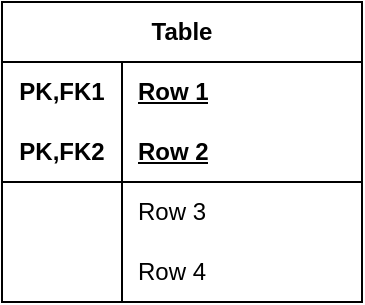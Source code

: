 <mxfile version="24.7.12">
  <diagram id="v_z6TfuOTxIrKjT4Syk2" name="Страница — 1">
    <mxGraphModel dx="1608" dy="1642" grid="1" gridSize="10" guides="1" tooltips="1" connect="1" arrows="1" fold="1" page="0" pageScale="1" pageWidth="827" pageHeight="1169" math="0" shadow="0">
      <root>
        <mxCell id="0" />
        <mxCell id="1" parent="0" />
        <mxCell id="A-gSGw3hy-JLHxBhHDrI-1" value="Table" style="shape=table;startSize=30;container=1;collapsible=1;childLayout=tableLayout;fixedRows=1;rowLines=0;fontStyle=1;align=center;resizeLast=1;html=1;whiteSpace=wrap;" vertex="1" parent="1">
          <mxGeometry x="-370" y="-740" width="180" height="150" as="geometry" />
        </mxCell>
        <mxCell id="A-gSGw3hy-JLHxBhHDrI-2" value="" style="shape=tableRow;horizontal=0;startSize=0;swimlaneHead=0;swimlaneBody=0;fillColor=none;collapsible=0;dropTarget=0;points=[[0,0.5],[1,0.5]];portConstraint=eastwest;top=0;left=0;right=0;bottom=0;html=1;" vertex="1" parent="A-gSGw3hy-JLHxBhHDrI-1">
          <mxGeometry y="30" width="180" height="30" as="geometry" />
        </mxCell>
        <mxCell id="A-gSGw3hy-JLHxBhHDrI-3" value="PK,FK1" style="shape=partialRectangle;connectable=0;fillColor=none;top=0;left=0;bottom=0;right=0;fontStyle=1;overflow=hidden;html=1;whiteSpace=wrap;" vertex="1" parent="A-gSGw3hy-JLHxBhHDrI-2">
          <mxGeometry width="60" height="30" as="geometry">
            <mxRectangle width="60" height="30" as="alternateBounds" />
          </mxGeometry>
        </mxCell>
        <mxCell id="A-gSGw3hy-JLHxBhHDrI-4" value="Row 1" style="shape=partialRectangle;connectable=0;fillColor=none;top=0;left=0;bottom=0;right=0;align=left;spacingLeft=6;fontStyle=5;overflow=hidden;html=1;whiteSpace=wrap;" vertex="1" parent="A-gSGw3hy-JLHxBhHDrI-2">
          <mxGeometry x="60" width="120" height="30" as="geometry">
            <mxRectangle width="120" height="30" as="alternateBounds" />
          </mxGeometry>
        </mxCell>
        <mxCell id="A-gSGw3hy-JLHxBhHDrI-5" value="" style="shape=tableRow;horizontal=0;startSize=0;swimlaneHead=0;swimlaneBody=0;fillColor=none;collapsible=0;dropTarget=0;points=[[0,0.5],[1,0.5]];portConstraint=eastwest;top=0;left=0;right=0;bottom=1;html=1;" vertex="1" parent="A-gSGw3hy-JLHxBhHDrI-1">
          <mxGeometry y="60" width="180" height="30" as="geometry" />
        </mxCell>
        <mxCell id="A-gSGw3hy-JLHxBhHDrI-6" value="PK,FK2" style="shape=partialRectangle;connectable=0;fillColor=none;top=0;left=0;bottom=0;right=0;fontStyle=1;overflow=hidden;html=1;whiteSpace=wrap;" vertex="1" parent="A-gSGw3hy-JLHxBhHDrI-5">
          <mxGeometry width="60" height="30" as="geometry">
            <mxRectangle width="60" height="30" as="alternateBounds" />
          </mxGeometry>
        </mxCell>
        <mxCell id="A-gSGw3hy-JLHxBhHDrI-7" value="Row 2" style="shape=partialRectangle;connectable=0;fillColor=none;top=0;left=0;bottom=0;right=0;align=left;spacingLeft=6;fontStyle=5;overflow=hidden;html=1;whiteSpace=wrap;" vertex="1" parent="A-gSGw3hy-JLHxBhHDrI-5">
          <mxGeometry x="60" width="120" height="30" as="geometry">
            <mxRectangle width="120" height="30" as="alternateBounds" />
          </mxGeometry>
        </mxCell>
        <mxCell id="A-gSGw3hy-JLHxBhHDrI-8" value="" style="shape=tableRow;horizontal=0;startSize=0;swimlaneHead=0;swimlaneBody=0;fillColor=none;collapsible=0;dropTarget=0;points=[[0,0.5],[1,0.5]];portConstraint=eastwest;top=0;left=0;right=0;bottom=0;html=1;" vertex="1" parent="A-gSGw3hy-JLHxBhHDrI-1">
          <mxGeometry y="90" width="180" height="30" as="geometry" />
        </mxCell>
        <mxCell id="A-gSGw3hy-JLHxBhHDrI-9" value="" style="shape=partialRectangle;connectable=0;fillColor=none;top=0;left=0;bottom=0;right=0;editable=1;overflow=hidden;html=1;whiteSpace=wrap;" vertex="1" parent="A-gSGw3hy-JLHxBhHDrI-8">
          <mxGeometry width="60" height="30" as="geometry">
            <mxRectangle width="60" height="30" as="alternateBounds" />
          </mxGeometry>
        </mxCell>
        <mxCell id="A-gSGw3hy-JLHxBhHDrI-10" value="Row 3" style="shape=partialRectangle;connectable=0;fillColor=none;top=0;left=0;bottom=0;right=0;align=left;spacingLeft=6;overflow=hidden;html=1;whiteSpace=wrap;" vertex="1" parent="A-gSGw3hy-JLHxBhHDrI-8">
          <mxGeometry x="60" width="120" height="30" as="geometry">
            <mxRectangle width="120" height="30" as="alternateBounds" />
          </mxGeometry>
        </mxCell>
        <mxCell id="A-gSGw3hy-JLHxBhHDrI-11" value="" style="shape=tableRow;horizontal=0;startSize=0;swimlaneHead=0;swimlaneBody=0;fillColor=none;collapsible=0;dropTarget=0;points=[[0,0.5],[1,0.5]];portConstraint=eastwest;top=0;left=0;right=0;bottom=0;html=1;" vertex="1" parent="A-gSGw3hy-JLHxBhHDrI-1">
          <mxGeometry y="120" width="180" height="30" as="geometry" />
        </mxCell>
        <mxCell id="A-gSGw3hy-JLHxBhHDrI-12" value="" style="shape=partialRectangle;connectable=0;fillColor=none;top=0;left=0;bottom=0;right=0;editable=1;overflow=hidden;html=1;whiteSpace=wrap;" vertex="1" parent="A-gSGw3hy-JLHxBhHDrI-11">
          <mxGeometry width="60" height="30" as="geometry">
            <mxRectangle width="60" height="30" as="alternateBounds" />
          </mxGeometry>
        </mxCell>
        <mxCell id="A-gSGw3hy-JLHxBhHDrI-13" value="Row 4" style="shape=partialRectangle;connectable=0;fillColor=none;top=0;left=0;bottom=0;right=0;align=left;spacingLeft=6;overflow=hidden;html=1;whiteSpace=wrap;" vertex="1" parent="A-gSGw3hy-JLHxBhHDrI-11">
          <mxGeometry x="60" width="120" height="30" as="geometry">
            <mxRectangle width="120" height="30" as="alternateBounds" />
          </mxGeometry>
        </mxCell>
      </root>
    </mxGraphModel>
  </diagram>
</mxfile>
